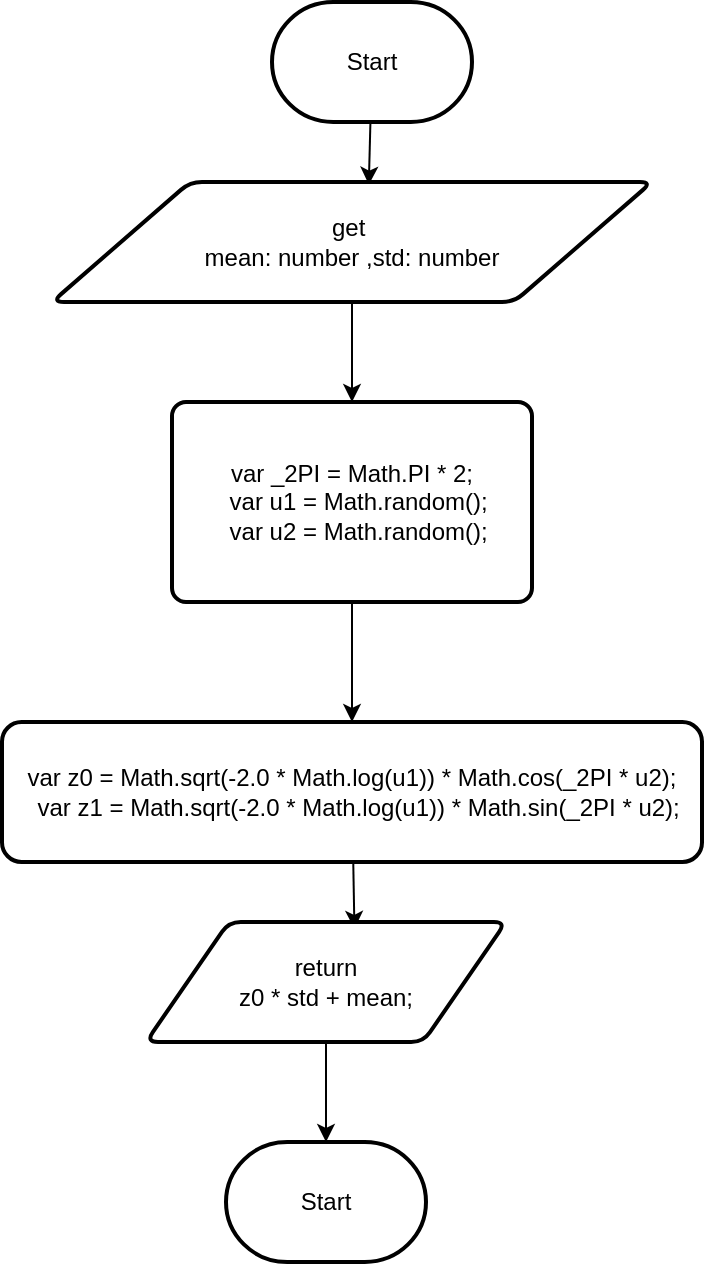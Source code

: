 <mxfile>
    <diagram id="ZorfsFwzWIP0KPmGrwWV" name="Page-1">
        <mxGraphModel dx="489" dy="273" grid="1" gridSize="10" guides="1" tooltips="1" connect="1" arrows="1" fold="1" page="1" pageScale="1" pageWidth="827" pageHeight="1169" math="0" shadow="0">
            <root>
                <mxCell id="0"/>
                <mxCell id="1" parent="0"/>
                <mxCell id="3" style="edgeStyle=none;html=1;entryX=0.528;entryY=0.022;entryDx=0;entryDy=0;entryPerimeter=0;" parent="1" source="2" target="4" edge="1">
                    <mxGeometry relative="1" as="geometry">
                        <mxPoint x="264.22" y="128.44" as="targetPoint"/>
                    </mxGeometry>
                </mxCell>
                <mxCell id="2" value="Start" style="strokeWidth=2;html=1;shape=mxgraph.flowchart.terminator;whiteSpace=wrap;" parent="1" vertex="1">
                    <mxGeometry x="210" y="30" width="100" height="60" as="geometry"/>
                </mxCell>
                <mxCell id="5" style="edgeStyle=none;html=1;entryX=0.5;entryY=0;entryDx=0;entryDy=0;" edge="1" parent="1" source="4" target="6">
                    <mxGeometry relative="1" as="geometry">
                        <mxPoint x="250" y="220" as="targetPoint"/>
                    </mxGeometry>
                </mxCell>
                <mxCell id="4" value="get&amp;nbsp;&lt;br&gt;mean: number ,std: number" style="shape=parallelogram;html=1;strokeWidth=2;perimeter=parallelogramPerimeter;whiteSpace=wrap;rounded=1;arcSize=12;size=0.23;" vertex="1" parent="1">
                    <mxGeometry x="100" y="120" width="300" height="60" as="geometry"/>
                </mxCell>
                <mxCell id="8" value="" style="edgeStyle=none;html=1;" edge="1" parent="1" source="6" target="7">
                    <mxGeometry relative="1" as="geometry"/>
                </mxCell>
                <mxCell id="6" value="&lt;div&gt;var _2PI = Math.PI * 2;&lt;/div&gt;&lt;div&gt;&amp;nbsp; var u1 = Math.random();&lt;/div&gt;&lt;div&gt;&amp;nbsp; var u2 = Math.random();&lt;/div&gt;" style="rounded=1;whiteSpace=wrap;html=1;absoluteArcSize=1;arcSize=14;strokeWidth=2;" vertex="1" parent="1">
                    <mxGeometry x="160" y="230" width="180" height="100" as="geometry"/>
                </mxCell>
                <mxCell id="10" style="edgeStyle=none;html=1;entryX=0.579;entryY=0.057;entryDx=0;entryDy=0;entryPerimeter=0;" edge="1" parent="1" source="7" target="9">
                    <mxGeometry relative="1" as="geometry"/>
                </mxCell>
                <mxCell id="7" value="&lt;div&gt;var z0 = Math.sqrt(-2.0 * Math.log(u1)) * Math.cos(_2PI * u2);&lt;/div&gt;&lt;div&gt;&amp;nbsp; var z1 = Math.sqrt(-2.0 * Math.log(u1)) * Math.sin(_2PI * u2);&lt;/div&gt;" style="rounded=1;whiteSpace=wrap;html=1;arcSize=14;strokeWidth=2;" vertex="1" parent="1">
                    <mxGeometry x="75" y="390" width="350" height="70" as="geometry"/>
                </mxCell>
                <mxCell id="11" style="edgeStyle=none;html=1;entryX=0.5;entryY=0;entryDx=0;entryDy=0;entryPerimeter=0;" edge="1" parent="1" source="9" target="12">
                    <mxGeometry relative="1" as="geometry">
                        <mxPoint x="237" y="600" as="targetPoint"/>
                    </mxGeometry>
                </mxCell>
                <mxCell id="9" value="return&lt;br&gt;z0 * std + mean;" style="shape=parallelogram;html=1;strokeWidth=2;perimeter=parallelogramPerimeter;whiteSpace=wrap;rounded=1;arcSize=12;size=0.23;" vertex="1" parent="1">
                    <mxGeometry x="147" y="490" width="180" height="60" as="geometry"/>
                </mxCell>
                <mxCell id="12" value="Start" style="strokeWidth=2;html=1;shape=mxgraph.flowchart.terminator;whiteSpace=wrap;" vertex="1" parent="1">
                    <mxGeometry x="187" y="600" width="100" height="60" as="geometry"/>
                </mxCell>
            </root>
        </mxGraphModel>
    </diagram>
</mxfile>